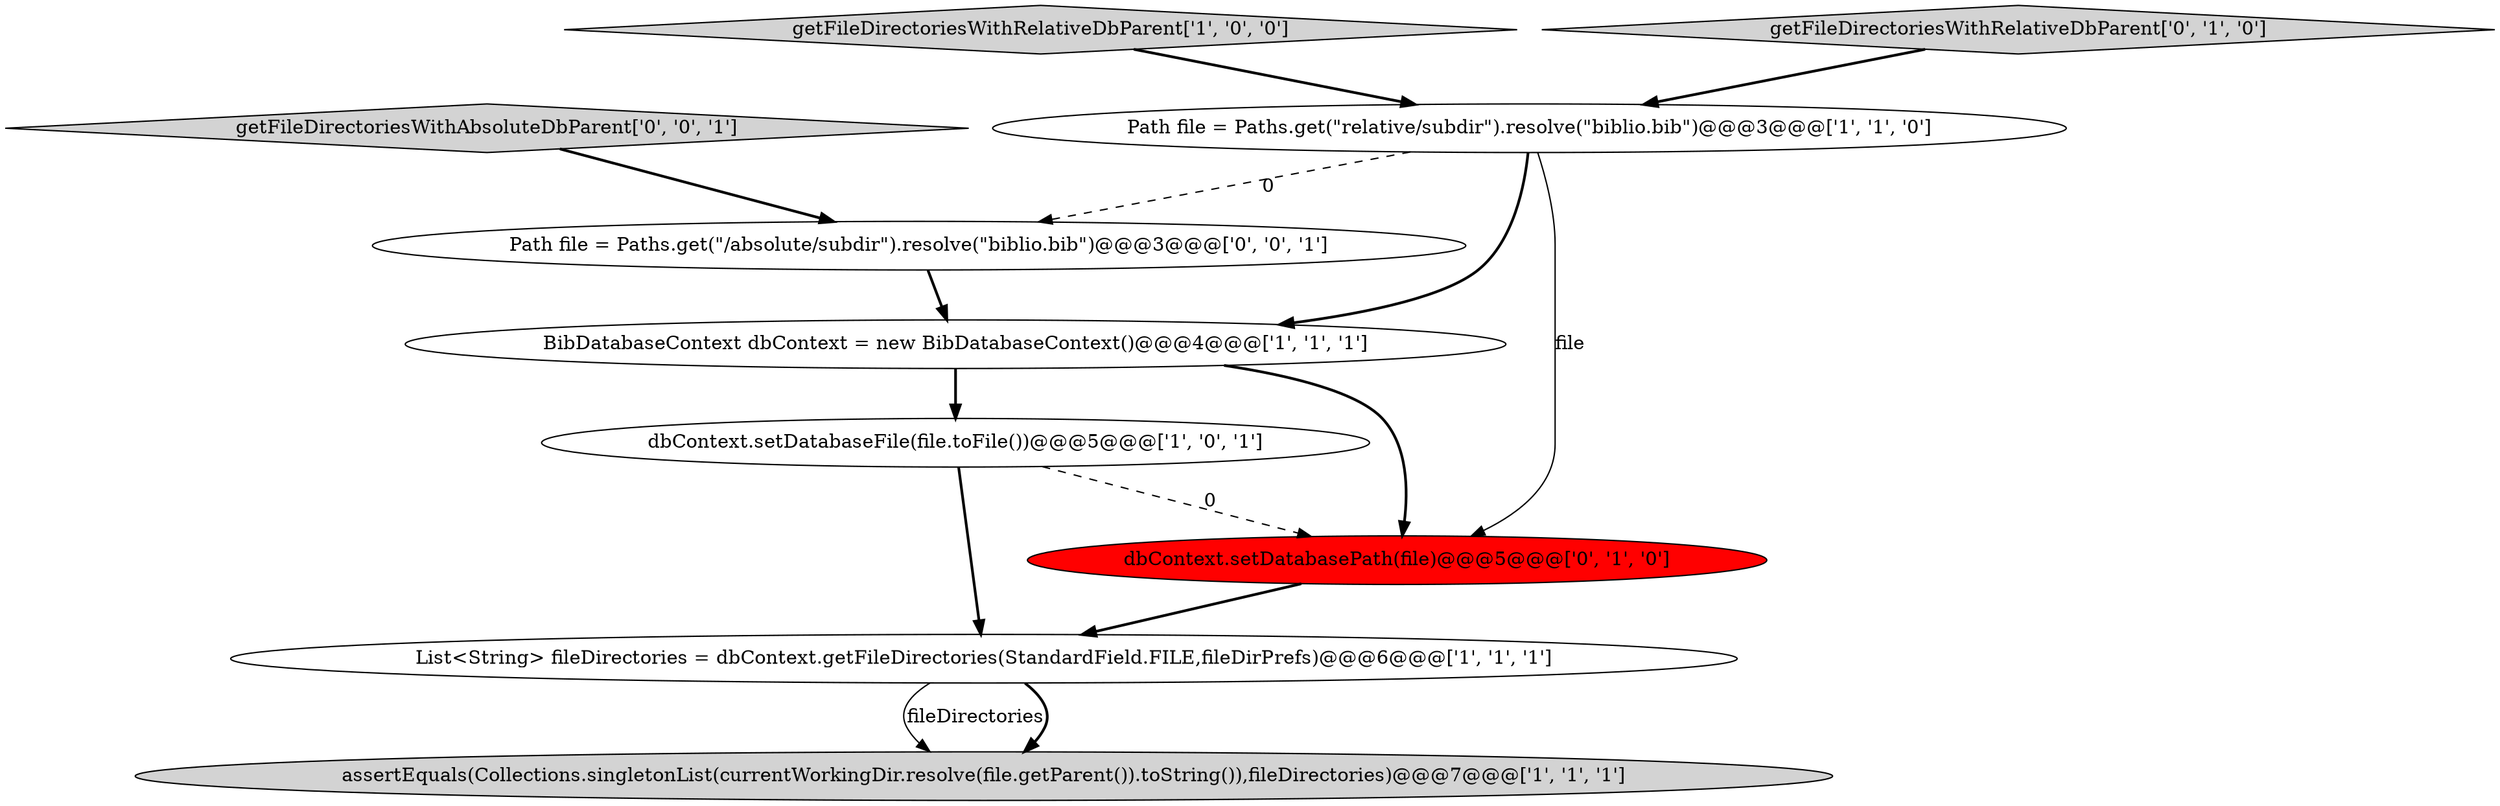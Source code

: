 digraph {
5 [style = filled, label = "assertEquals(Collections.singletonList(currentWorkingDir.resolve(file.getParent()).toString()),fileDirectories)@@@7@@@['1', '1', '1']", fillcolor = lightgray, shape = ellipse image = "AAA0AAABBB1BBB"];
0 [style = filled, label = "BibDatabaseContext dbContext = new BibDatabaseContext()@@@4@@@['1', '1', '1']", fillcolor = white, shape = ellipse image = "AAA0AAABBB1BBB"];
3 [style = filled, label = "getFileDirectoriesWithRelativeDbParent['1', '0', '0']", fillcolor = lightgray, shape = diamond image = "AAA0AAABBB1BBB"];
8 [style = filled, label = "getFileDirectoriesWithAbsoluteDbParent['0', '0', '1']", fillcolor = lightgray, shape = diamond image = "AAA0AAABBB3BBB"];
1 [style = filled, label = "Path file = Paths.get(\"relative/subdir\").resolve(\"biblio.bib\")@@@3@@@['1', '1', '0']", fillcolor = white, shape = ellipse image = "AAA0AAABBB1BBB"];
4 [style = filled, label = "List<String> fileDirectories = dbContext.getFileDirectories(StandardField.FILE,fileDirPrefs)@@@6@@@['1', '1', '1']", fillcolor = white, shape = ellipse image = "AAA0AAABBB1BBB"];
2 [style = filled, label = "dbContext.setDatabaseFile(file.toFile())@@@5@@@['1', '0', '1']", fillcolor = white, shape = ellipse image = "AAA0AAABBB1BBB"];
7 [style = filled, label = "getFileDirectoriesWithRelativeDbParent['0', '1', '0']", fillcolor = lightgray, shape = diamond image = "AAA0AAABBB2BBB"];
6 [style = filled, label = "dbContext.setDatabasePath(file)@@@5@@@['0', '1', '0']", fillcolor = red, shape = ellipse image = "AAA1AAABBB2BBB"];
9 [style = filled, label = "Path file = Paths.get(\"/absolute/subdir\").resolve(\"biblio.bib\")@@@3@@@['0', '0', '1']", fillcolor = white, shape = ellipse image = "AAA0AAABBB3BBB"];
6->4 [style = bold, label=""];
1->9 [style = dashed, label="0"];
7->1 [style = bold, label=""];
1->0 [style = bold, label=""];
4->5 [style = solid, label="fileDirectories"];
9->0 [style = bold, label=""];
1->6 [style = solid, label="file"];
3->1 [style = bold, label=""];
2->4 [style = bold, label=""];
4->5 [style = bold, label=""];
0->6 [style = bold, label=""];
0->2 [style = bold, label=""];
8->9 [style = bold, label=""];
2->6 [style = dashed, label="0"];
}
